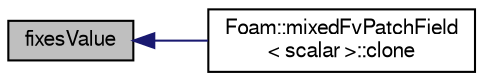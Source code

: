 digraph "fixesValue"
{
  bgcolor="transparent";
  edge [fontname="FreeSans",fontsize="10",labelfontname="FreeSans",labelfontsize="10"];
  node [fontname="FreeSans",fontsize="10",shape=record];
  rankdir="LR";
  Node18 [label="fixesValue",height=0.2,width=0.4,color="black", fillcolor="grey75", style="filled", fontcolor="black"];
  Node18 -> Node19 [dir="back",color="midnightblue",fontsize="10",style="solid",fontname="FreeSans"];
  Node19 [label="Foam::mixedFvPatchField\l\< scalar \>::clone",height=0.2,width=0.4,color="black",URL="$a21990.html#a6dfbb046cc414bcb0ee27a1646815537",tooltip="Construct and return a clone setting internal field reference. "];
}
